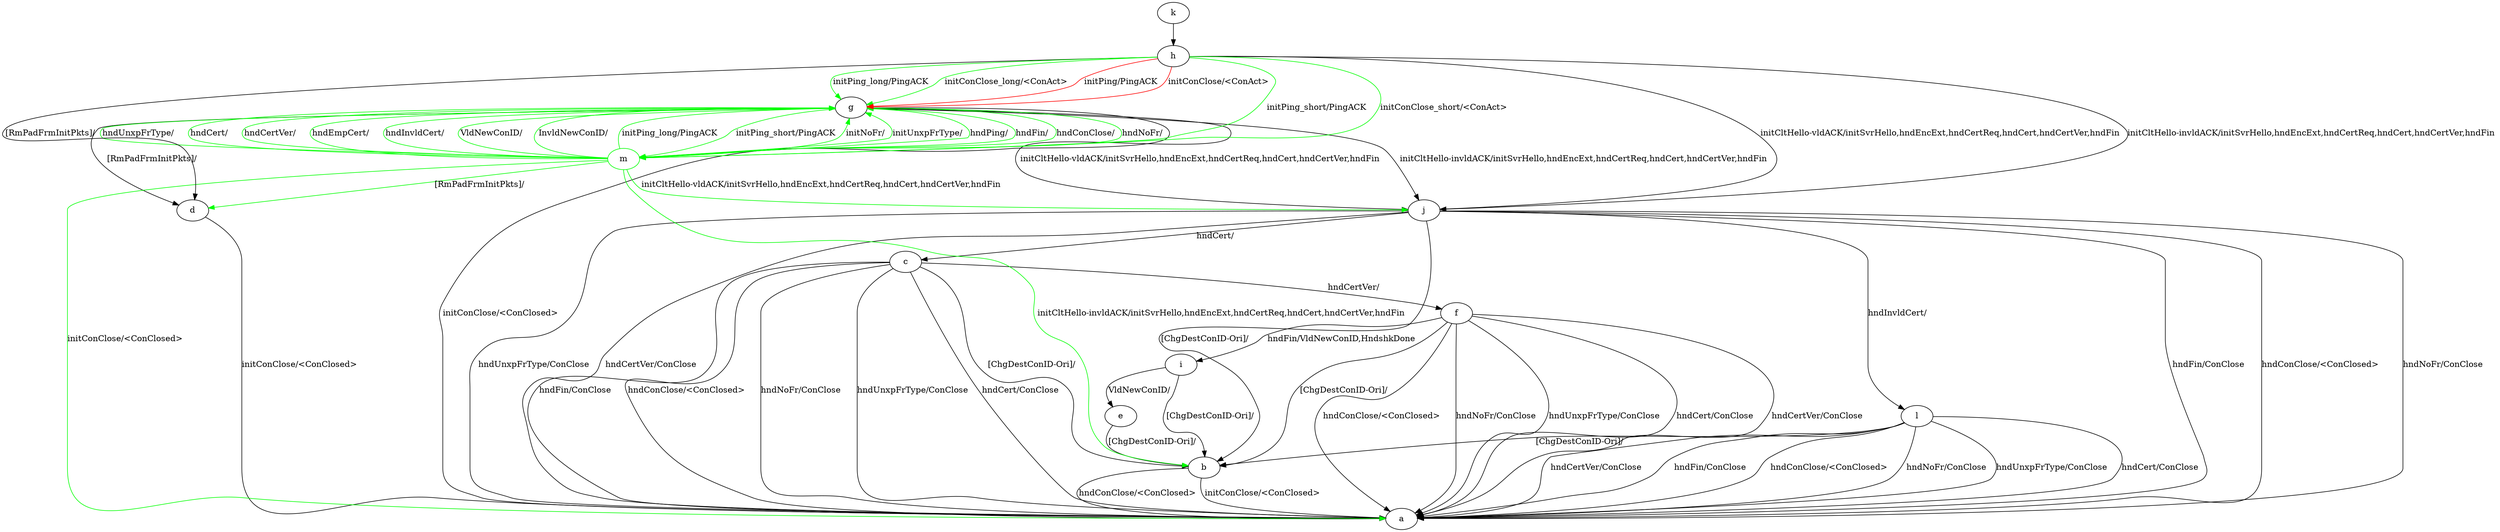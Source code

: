 digraph "" {
	b -> a	[key=0,
		label="initConClose/<ConClosed> "];
	b -> a	[key=1,
		label="hndConClose/<ConClosed> "];
	c -> a	[key=0,
		label="hndFin/ConClose "];
	c -> a	[key=1,
		label="hndConClose/<ConClosed> "];
	c -> a	[key=2,
		label="hndNoFr/ConClose "];
	c -> a	[key=3,
		label="hndUnxpFrType/ConClose "];
	c -> a	[key=4,
		label="hndCert/ConClose "];
	c -> b	[key=0,
		label="[ChgDestConID-Ori]/ "];
	c -> f	[key=0,
		label="hndCertVer/ "];
	d -> a	[key=0,
		label="initConClose/<ConClosed> "];
	e -> b	[key=0,
		label="[ChgDestConID-Ori]/ "];
	f -> a	[key=0,
		label="hndConClose/<ConClosed> "];
	f -> a	[key=1,
		label="hndNoFr/ConClose "];
	f -> a	[key=2,
		label="hndUnxpFrType/ConClose "];
	f -> a	[key=3,
		label="hndCert/ConClose "];
	f -> a	[key=4,
		label="hndCertVer/ConClose "];
	f -> b	[key=0,
		label="[ChgDestConID-Ori]/ "];
	f -> i	[key=0,
		label="hndFin/VldNewConID,HndshkDone "];
	g -> a	[key=0,
		label="initConClose/<ConClosed> "];
	g -> d	[key=0,
		label="[RmPadFrmInitPkts]/ "];
	g -> j	[key=0,
		label="initCltHello-vldACK/initSvrHello,hndEncExt,hndCertReq,hndCert,hndCertVer,hndFin "];
	g -> j	[key=1,
		label="initCltHello-invldACK/initSvrHello,hndEncExt,hndCertReq,hndCert,hndCertVer,hndFin "];
	m	[color=green];
	g -> m	[key=0,
		color=green,
		label="initPing_short/PingACK "];
	h -> d	[key=0,
		label="[RmPadFrmInitPkts]/ "];
	h -> g	[key=0,
		color=green,
		label="initPing_long/PingACK "];
	h -> g	[key=1,
		color=green,
		label="initConClose_long/<ConAct> "];
	h -> g	[key=2,
		color=red,
		label="initPing/PingACK "];
	h -> g	[key=3,
		color=red,
		label="initConClose/<ConAct> "];
	h -> j	[key=0,
		label="initCltHello-vldACK/initSvrHello,hndEncExt,hndCertReq,hndCert,hndCertVer,hndFin "];
	h -> j	[key=1,
		label="initCltHello-invldACK/initSvrHello,hndEncExt,hndCertReq,hndCert,hndCertVer,hndFin "];
	h -> m	[key=0,
		color=green,
		label="initPing_short/PingACK "];
	h -> m	[key=1,
		color=green,
		label="initConClose_short/<ConAct> "];
	i -> b	[key=0,
		label="[ChgDestConID-Ori]/ "];
	i -> e	[key=0,
		label="VldNewConID/ "];
	j -> a	[key=0,
		label="hndFin/ConClose "];
	j -> a	[key=1,
		label="hndConClose/<ConClosed> "];
	j -> a	[key=2,
		label="hndNoFr/ConClose "];
	j -> a	[key=3,
		label="hndUnxpFrType/ConClose "];
	j -> a	[key=4,
		label="hndCertVer/ConClose "];
	j -> b	[key=0,
		label="[ChgDestConID-Ori]/ "];
	j -> c	[key=0,
		label="hndCert/ "];
	j -> l	[key=0,
		label="hndInvldCert/ "];
	k -> h	[key=0];
	l -> a	[key=0,
		label="hndFin/ConClose "];
	l -> a	[key=1,
		label="hndConClose/<ConClosed> "];
	l -> a	[key=2,
		label="hndNoFr/ConClose "];
	l -> a	[key=3,
		label="hndUnxpFrType/ConClose "];
	l -> a	[key=4,
		label="hndCert/ConClose "];
	l -> a	[key=5,
		label="hndCertVer/ConClose "];
	l -> b	[key=0,
		label="[ChgDestConID-Ori]/ "];
	m -> a	[key=0,
		color=green,
		label="initConClose/<ConClosed> "];
	m -> b	[key=0,
		color=green,
		label="initCltHello-invldACK/initSvrHello,hndEncExt,hndCertReq,hndCert,hndCertVer,hndFin "];
	m -> d	[key=0,
		color=green,
		label="[RmPadFrmInitPkts]/ "];
	m -> g	[key=0,
		color=green,
		label="initNoFr/ "];
	m -> g	[key=1,
		color=green,
		label="initUnxpFrType/ "];
	m -> g	[key=2,
		color=green,
		label="hndPing/ "];
	m -> g	[key=3,
		color=green,
		label="hndFin/ "];
	m -> g	[key=4,
		color=green,
		label="hndConClose/ "];
	m -> g	[key=5,
		color=green,
		label="hndNoFr/ "];
	m -> g	[key=6,
		color=green,
		label="hndUnxpFrType/ "];
	m -> g	[key=7,
		color=green,
		label="hndCert/ "];
	m -> g	[key=8,
		color=green,
		label="hndCertVer/ "];
	m -> g	[key=9,
		color=green,
		label="hndEmpCert/ "];
	m -> g	[key=10,
		color=green,
		label="hndInvldCert/ "];
	m -> g	[key=11,
		color=green,
		label="VldNewConID/ "];
	m -> g	[key=12,
		color=green,
		label="InvldNewConID/ "];
	m -> g	[key=13,
		color=green,
		label="initPing_long/PingACK "];
	m -> j	[key=0,
		color=green,
		label="initCltHello-vldACK/initSvrHello,hndEncExt,hndCertReq,hndCert,hndCertVer,hndFin "];
}
